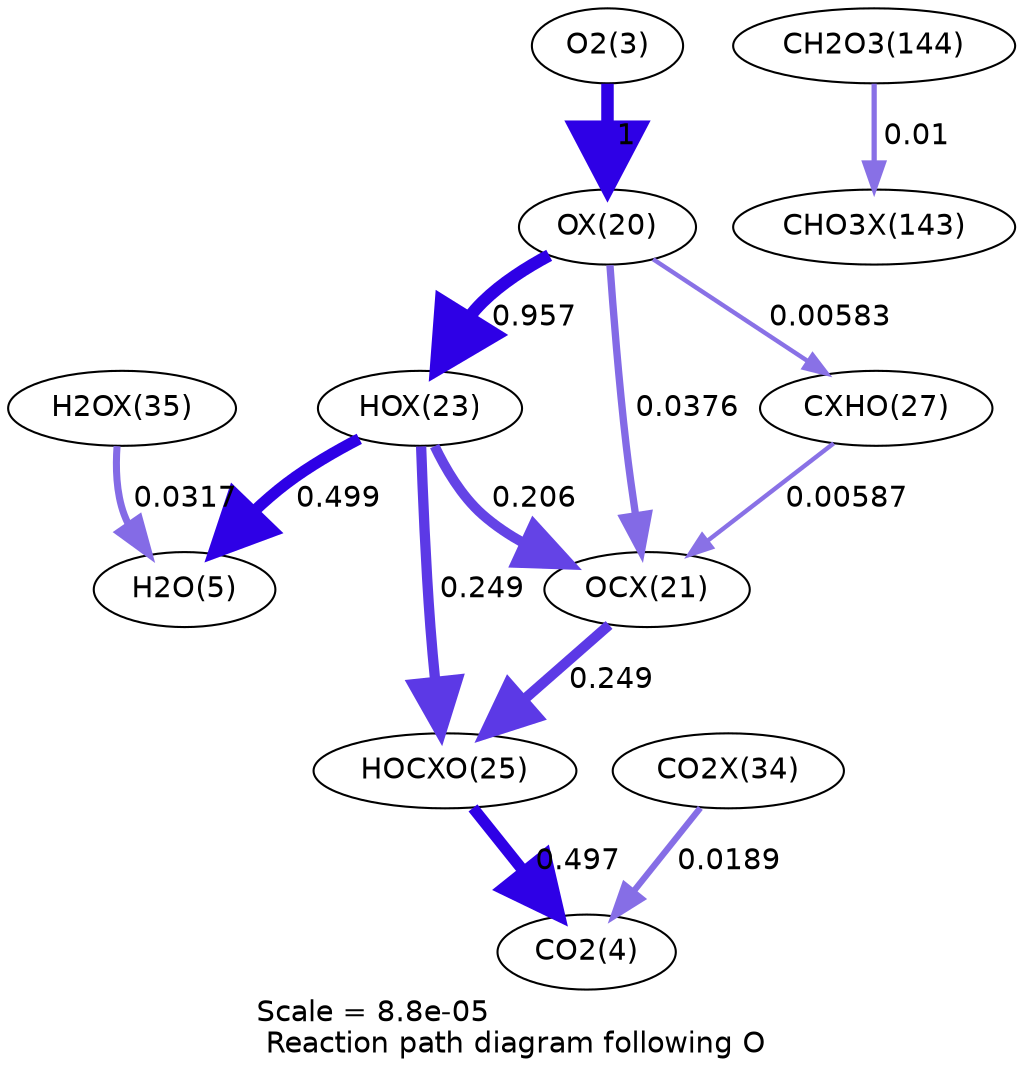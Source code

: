 digraph reaction_paths {
center=1;
s5 -> s26[fontname="Helvetica", penwidth=6, arrowsize=3, color="0.7, 1.5, 0.9"
, label=" 1"];
s26 -> s29[fontname="Helvetica", penwidth=5.97, arrowsize=2.98, color="0.7, 1.46, 0.9"
, label=" 0.957"];
s26 -> s33[fontname="Helvetica", penwidth=2.12, arrowsize=1.06, color="0.7, 0.506, 0.9"
, label=" 0.00583"];
s26 -> s27[fontname="Helvetica", penwidth=3.52, arrowsize=1.76, color="0.7, 0.538, 0.9"
, label=" 0.0376"];
s29 -> s7[fontname="Helvetica", penwidth=5.48, arrowsize=2.74, color="0.7, 0.999, 0.9"
, label=" 0.499"];
s29 -> s27[fontname="Helvetica", penwidth=4.81, arrowsize=2.4, color="0.7, 0.706, 0.9"
, label=" 0.206"];
s29 -> s31[fontname="Helvetica", penwidth=4.95, arrowsize=2.48, color="0.7, 0.749, 0.9"
, label=" 0.249"];
s36 -> s7[fontname="Helvetica", penwidth=3.39, arrowsize=1.7, color="0.7, 0.532, 0.9"
, label=" 0.0317"];
s33 -> s27[fontname="Helvetica", penwidth=2.12, arrowsize=1.06, color="0.7, 0.506, 0.9"
, label=" 0.00587"];
s27 -> s31[fontname="Helvetica", penwidth=4.95, arrowsize=2.48, color="0.7, 0.749, 0.9"
, label=" 0.249"];
s31 -> s6[fontname="Helvetica", penwidth=5.47, arrowsize=2.74, color="0.7, 0.997, 0.9"
, label=" 0.497"];
s35 -> s6[fontname="Helvetica", penwidth=3.01, arrowsize=1.5, color="0.7, 0.519, 0.9"
, label=" 0.0189"];
s22 -> s48[fontname="Helvetica", penwidth=2.52, arrowsize=1.26, color="0.7, 0.51, 0.9"
, label=" 0.01"];
s5 [ fontname="Helvetica", label="O2(3)"];
s6 [ fontname="Helvetica", label="CO2(4)"];
s7 [ fontname="Helvetica", label="H2O(5)"];
s22 [ fontname="Helvetica", label="CH2O3(144)"];
s26 [ fontname="Helvetica", label="OX(20)"];
s27 [ fontname="Helvetica", label="OCX(21)"];
s29 [ fontname="Helvetica", label="HOX(23)"];
s31 [ fontname="Helvetica", label="HOCXO(25)"];
s33 [ fontname="Helvetica", label="CXHO(27)"];
s35 [ fontname="Helvetica", label="CO2X(34)"];
s36 [ fontname="Helvetica", label="H2OX(35)"];
s48 [ fontname="Helvetica", label="CHO3X(143)"];
 label = "Scale = 8.8e-05\l Reaction path diagram following O";
 fontname = "Helvetica";
}
